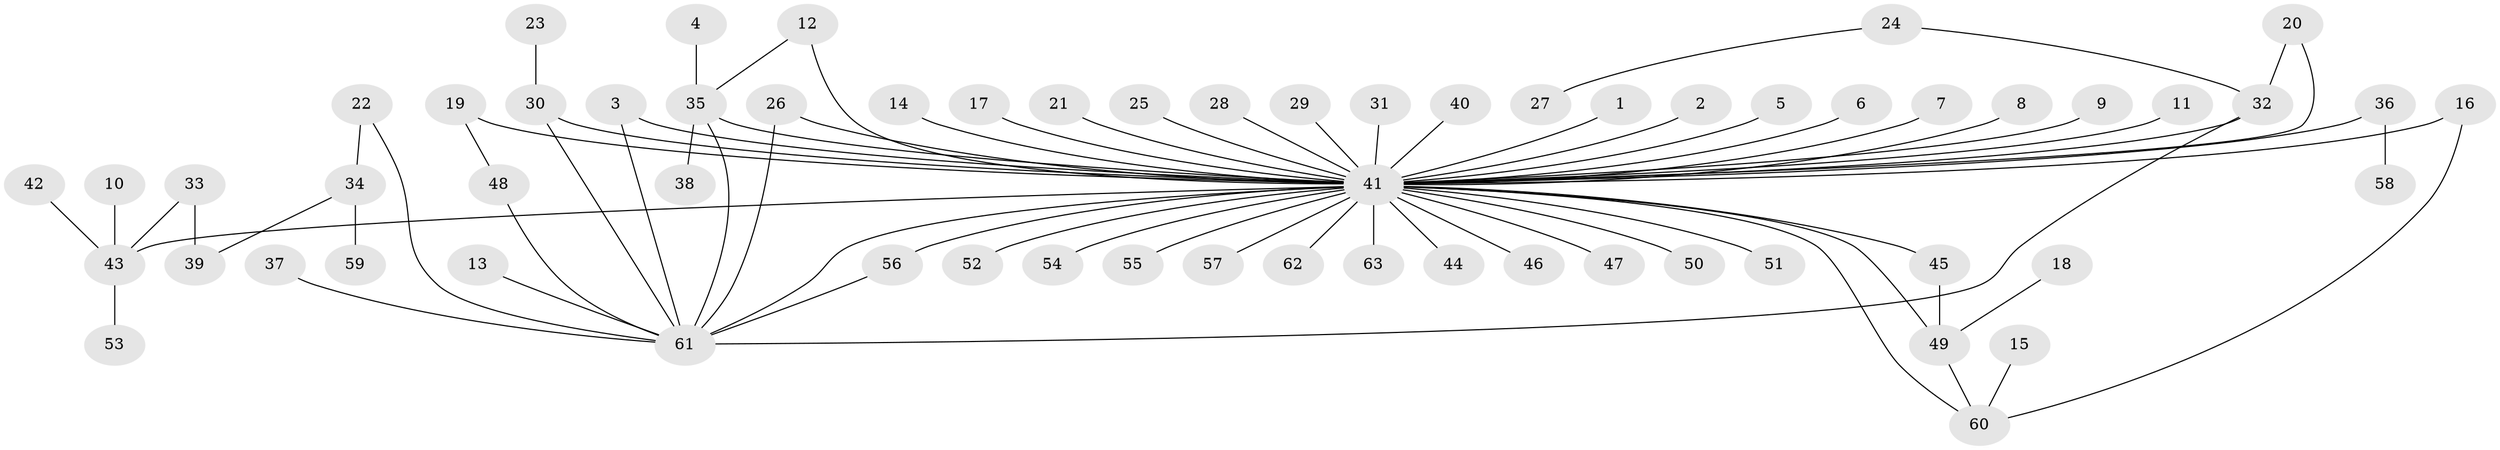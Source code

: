 // original degree distribution, {2: 0.224, 50: 0.008, 5: 0.064, 1: 0.568, 12: 0.008, 3: 0.096, 4: 0.024, 7: 0.008}
// Generated by graph-tools (version 1.1) at 2025/49/03/09/25 03:49:54]
// undirected, 63 vertices, 75 edges
graph export_dot {
graph [start="1"]
  node [color=gray90,style=filled];
  1;
  2;
  3;
  4;
  5;
  6;
  7;
  8;
  9;
  10;
  11;
  12;
  13;
  14;
  15;
  16;
  17;
  18;
  19;
  20;
  21;
  22;
  23;
  24;
  25;
  26;
  27;
  28;
  29;
  30;
  31;
  32;
  33;
  34;
  35;
  36;
  37;
  38;
  39;
  40;
  41;
  42;
  43;
  44;
  45;
  46;
  47;
  48;
  49;
  50;
  51;
  52;
  53;
  54;
  55;
  56;
  57;
  58;
  59;
  60;
  61;
  62;
  63;
  1 -- 41 [weight=1.0];
  2 -- 41 [weight=1.0];
  3 -- 41 [weight=1.0];
  3 -- 61 [weight=1.0];
  4 -- 35 [weight=1.0];
  5 -- 41 [weight=1.0];
  6 -- 41 [weight=1.0];
  7 -- 41 [weight=1.0];
  8 -- 41 [weight=1.0];
  9 -- 41 [weight=1.0];
  10 -- 43 [weight=1.0];
  11 -- 41 [weight=1.0];
  12 -- 35 [weight=1.0];
  12 -- 41 [weight=1.0];
  13 -- 61 [weight=1.0];
  14 -- 41 [weight=1.0];
  15 -- 60 [weight=1.0];
  16 -- 41 [weight=1.0];
  16 -- 60 [weight=1.0];
  17 -- 41 [weight=1.0];
  18 -- 49 [weight=1.0];
  19 -- 41 [weight=1.0];
  19 -- 48 [weight=1.0];
  20 -- 32 [weight=1.0];
  20 -- 41 [weight=1.0];
  21 -- 41 [weight=1.0];
  22 -- 34 [weight=1.0];
  22 -- 61 [weight=1.0];
  23 -- 30 [weight=1.0];
  24 -- 27 [weight=1.0];
  24 -- 32 [weight=1.0];
  25 -- 41 [weight=1.0];
  26 -- 41 [weight=1.0];
  26 -- 61 [weight=1.0];
  28 -- 41 [weight=1.0];
  29 -- 41 [weight=1.0];
  30 -- 41 [weight=1.0];
  30 -- 61 [weight=1.0];
  31 -- 41 [weight=1.0];
  32 -- 41 [weight=1.0];
  32 -- 61 [weight=1.0];
  33 -- 39 [weight=1.0];
  33 -- 43 [weight=1.0];
  34 -- 39 [weight=1.0];
  34 -- 59 [weight=1.0];
  35 -- 38 [weight=1.0];
  35 -- 41 [weight=2.0];
  35 -- 61 [weight=1.0];
  36 -- 41 [weight=2.0];
  36 -- 58 [weight=1.0];
  37 -- 61 [weight=1.0];
  40 -- 41 [weight=1.0];
  41 -- 43 [weight=2.0];
  41 -- 44 [weight=1.0];
  41 -- 45 [weight=1.0];
  41 -- 46 [weight=1.0];
  41 -- 47 [weight=1.0];
  41 -- 49 [weight=1.0];
  41 -- 50 [weight=1.0];
  41 -- 51 [weight=1.0];
  41 -- 52 [weight=1.0];
  41 -- 54 [weight=1.0];
  41 -- 55 [weight=1.0];
  41 -- 56 [weight=1.0];
  41 -- 57 [weight=1.0];
  41 -- 60 [weight=1.0];
  41 -- 61 [weight=2.0];
  41 -- 62 [weight=1.0];
  41 -- 63 [weight=1.0];
  42 -- 43 [weight=1.0];
  43 -- 53 [weight=1.0];
  45 -- 49 [weight=1.0];
  48 -- 61 [weight=1.0];
  49 -- 60 [weight=1.0];
  56 -- 61 [weight=1.0];
}
